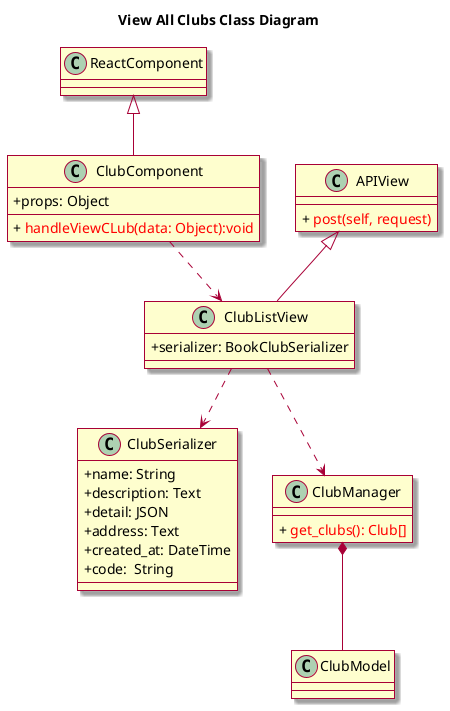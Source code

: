 @startuml
skin rose
skinparam classAttributeIconSize 0

title View All Clubs Class Diagram
class ReactComponent

class ClubComponent{
    + props: Object
    + {method} <color:red> handleViewCLub(data: Object):void
}

class ClubListView{
    + serializer: BookClubSerializer
}

class APIView{
    + {method} <color:red> post(self, request)
}

class ClubSerializer{
    + name: String 
    + description: Text  
    + detail: JSON
    + address: Text
    + created_at: DateTime
    + code:  String
}

class ClubManager{
    + {method} <color: red> get_clubs(): Club[]
}

class ClubModel{
}

ReactComponent <|-- ClubComponent
APIView <|-- ClubListView
ClubComponent ..> ClubListView
ClubListView ..> ClubSerializer
ClubListView ..> ClubManager
ClubManager *-- ClubModel
@enduml
